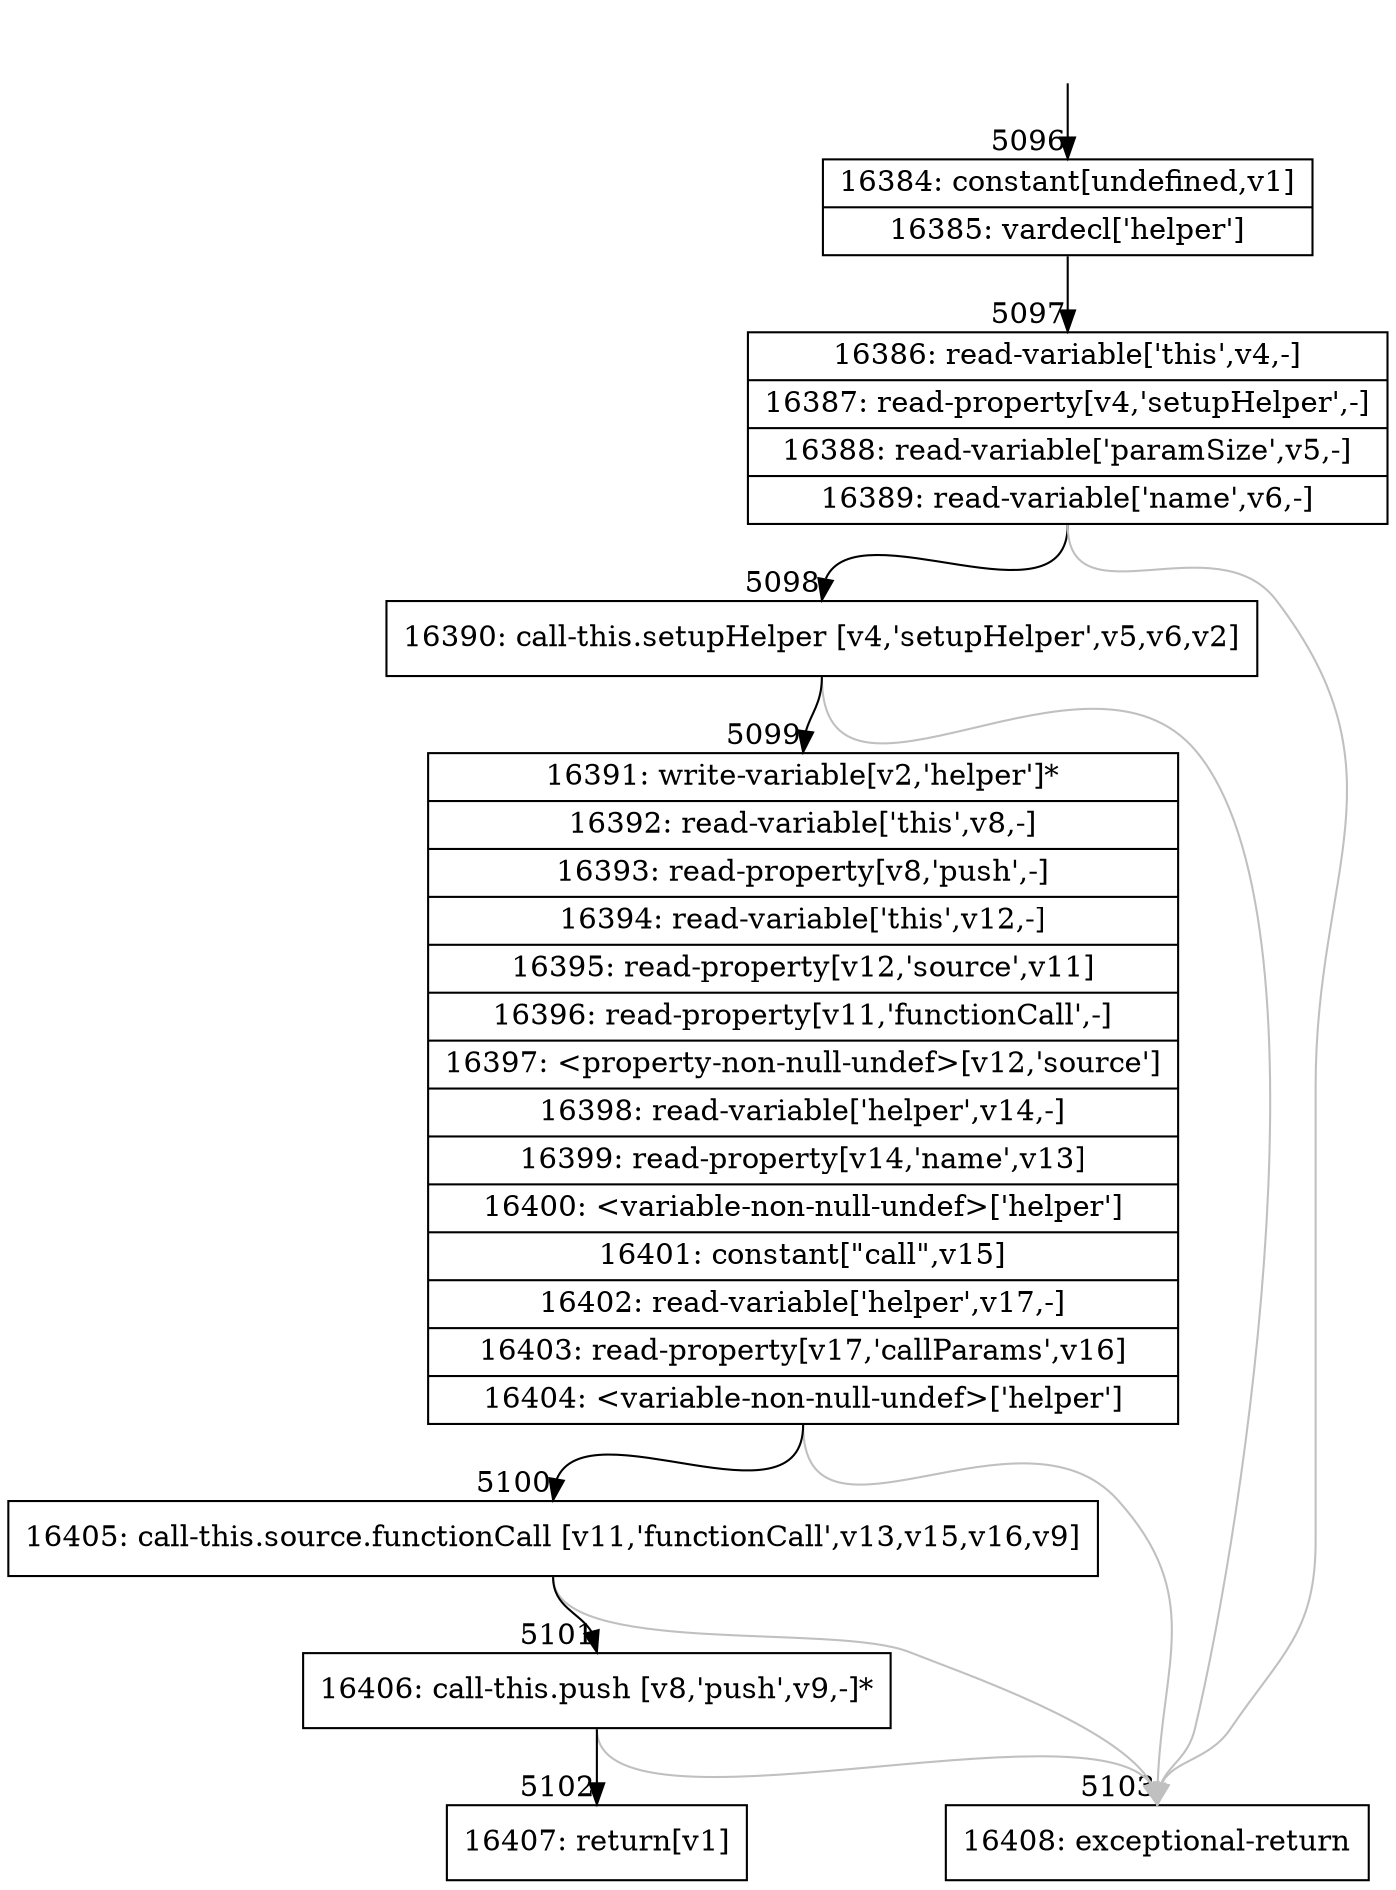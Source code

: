 digraph {
rankdir="TD"
BB_entry238[shape=none,label=""];
BB_entry238 -> BB5096 [tailport=s, headport=n, headlabel="    5096"]
BB5096 [shape=record label="{16384: constant[undefined,v1]|16385: vardecl['helper']}" ] 
BB5096 -> BB5097 [tailport=s, headport=n, headlabel="      5097"]
BB5097 [shape=record label="{16386: read-variable['this',v4,-]|16387: read-property[v4,'setupHelper',-]|16388: read-variable['paramSize',v5,-]|16389: read-variable['name',v6,-]}" ] 
BB5097 -> BB5098 [tailport=s, headport=n, headlabel="      5098"]
BB5097 -> BB5103 [tailport=s, headport=n, color=gray, headlabel="      5103"]
BB5098 [shape=record label="{16390: call-this.setupHelper [v4,'setupHelper',v5,v6,v2]}" ] 
BB5098 -> BB5099 [tailport=s, headport=n, headlabel="      5099"]
BB5098 -> BB5103 [tailport=s, headport=n, color=gray]
BB5099 [shape=record label="{16391: write-variable[v2,'helper']*|16392: read-variable['this',v8,-]|16393: read-property[v8,'push',-]|16394: read-variable['this',v12,-]|16395: read-property[v12,'source',v11]|16396: read-property[v11,'functionCall',-]|16397: \<property-non-null-undef\>[v12,'source']|16398: read-variable['helper',v14,-]|16399: read-property[v14,'name',v13]|16400: \<variable-non-null-undef\>['helper']|16401: constant[\"call\",v15]|16402: read-variable['helper',v17,-]|16403: read-property[v17,'callParams',v16]|16404: \<variable-non-null-undef\>['helper']}" ] 
BB5099 -> BB5100 [tailport=s, headport=n, headlabel="      5100"]
BB5099 -> BB5103 [tailport=s, headport=n, color=gray]
BB5100 [shape=record label="{16405: call-this.source.functionCall [v11,'functionCall',v13,v15,v16,v9]}" ] 
BB5100 -> BB5101 [tailport=s, headport=n, headlabel="      5101"]
BB5100 -> BB5103 [tailport=s, headport=n, color=gray]
BB5101 [shape=record label="{16406: call-this.push [v8,'push',v9,-]*}" ] 
BB5101 -> BB5102 [tailport=s, headport=n, headlabel="      5102"]
BB5101 -> BB5103 [tailport=s, headport=n, color=gray]
BB5102 [shape=record label="{16407: return[v1]}" ] 
BB5103 [shape=record label="{16408: exceptional-return}" ] 
//#$~ 3212
}
